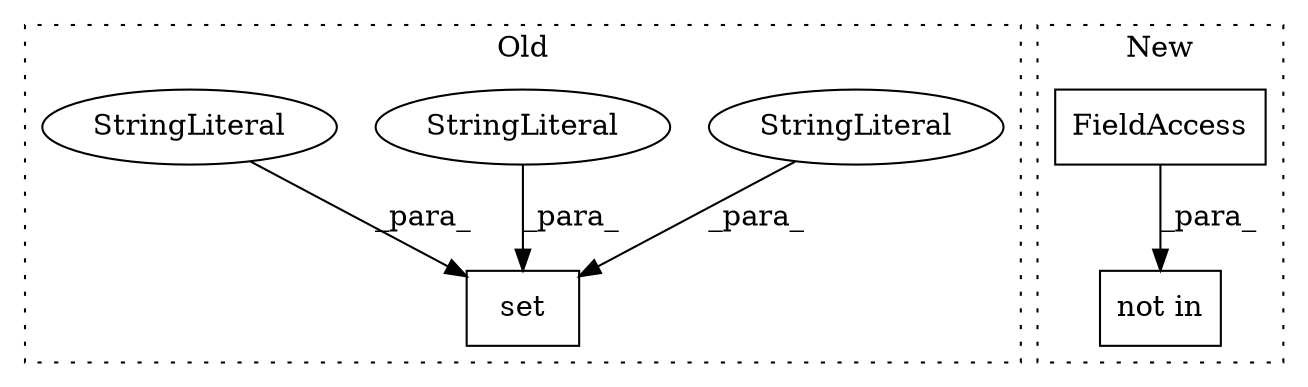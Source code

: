 digraph G {
subgraph cluster0 {
1 [label="set" a="32" s="1102,1158" l="4,1" shape="box"];
3 [label="StringLiteral" a="45" s="1106" l="13" shape="ellipse"];
5 [label="StringLiteral" a="45" s="1146" l="7" shape="ellipse"];
6 [label="StringLiteral" a="45" s="1120" l="8" shape="ellipse"];
label = "Old";
style="dotted";
}
subgraph cluster1 {
2 [label="not in" a="108" s="1167" l="42" shape="box"];
4 [label="FieldAccess" a="22" s="1167" l="10" shape="box"];
label = "New";
style="dotted";
}
3 -> 1 [label="_para_"];
4 -> 2 [label="_para_"];
5 -> 1 [label="_para_"];
6 -> 1 [label="_para_"];
}